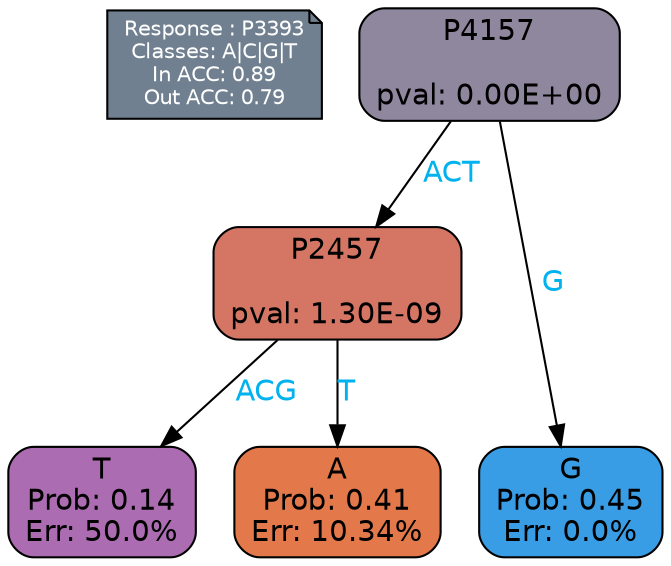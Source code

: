 digraph Tree {
node [shape=box, style="filled, rounded", color="black", fontname=helvetica] ;
graph [ranksep=equally, splines=polylines, bgcolor=transparent, dpi=600] ;
edge [fontname=helvetica] ;
LEGEND [label="Response : P3393
Classes: A|C|G|T
In ACC: 0.89
Out ACC: 0.79
",shape=note,align=left,style=filled,fillcolor="slategray",fontcolor="white",fontsize=10];1 [label="P4157

pval: 0.00E+00", fillcolor="#8e879e"] ;
2 [label="P2457

pval: 1.30E-09", fillcolor="#d57665"] ;
3 [label="T
Prob: 0.14
Err: 50.0%", fillcolor="#ab6cb1"] ;
4 [label="A
Prob: 0.41
Err: 10.34%", fillcolor="#e3794a"] ;
5 [label="G
Prob: 0.45
Err: 0.0%", fillcolor="#399de5"] ;
1 -> 2 [label="ACT",fontcolor=deepskyblue2] ;
1 -> 5 [label="G",fontcolor=deepskyblue2] ;
2 -> 3 [label="ACG",fontcolor=deepskyblue2] ;
2 -> 4 [label="T",fontcolor=deepskyblue2] ;
{rank = same; 3;4;5;}{rank = same; LEGEND;1;}}